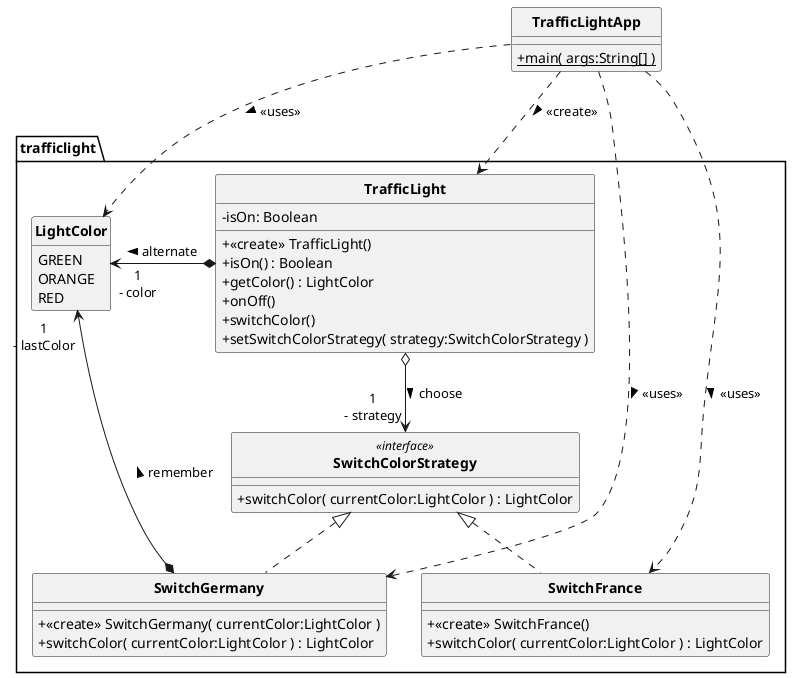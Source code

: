 @startuml

skinparam style strictuml
skinparam classAttributeIconSize 0
skinparam classFontStyle Bold
hide enum methods
hide interface attributes

package trafficlight {
	class TrafficLight {
		- isOn: Boolean
		+ <<create>> TrafficLight()
		+ isOn() : Boolean
		+ getColor() : LightColor
		+ onOff()
		+ switchColor()
		+ setSwitchColorStrategy( strategy:SwitchColorStrategy )
	}
	enum LightColor {
		GREEN
		ORANGE
		RED
	}
	class SwitchColorStrategy <<interface>> {
		+ switchColor( currentColor:LightColor ) : LightColor
	}
	class SwitchFrance implements SwitchColorStrategy {
		+ <<create>> SwitchFrance()
		+ switchColor( currentColor:LightColor ) : LightColor
	}
	class SwitchGermany implements SwitchColorStrategy {
		+ <<create>> SwitchGermany( currentColor:LightColor )
		+ switchColor( currentColor:LightColor ) : LightColor
	}
}

class TrafficLightApp {
	+ {static} main( args:String[] )
}

TrafficLight *-l-> "1\n- color" LightColor : > alternate
TrafficLight o--> "1\n- strategy" SwitchColorStrategy : > choose
SwitchGermany *-u-> "1\n- lastColor" LightColor : > remember
TrafficLightApp ..> TrafficLight : > <<create>>
TrafficLightApp ..> LightColor : > <<uses>>
TrafficLightApp ..> SwitchGermany : > <<uses>>
TrafficLightApp ..> SwitchFrance : > <<uses>>
'SwitchGermany *-l-> "1\n- _lastColor" LightColor : > remember
'TrafficLightApp .d.> SwitchGermany : > <<uses>>

@enduml